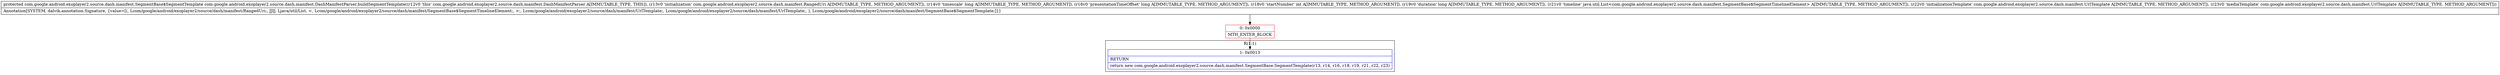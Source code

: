 digraph "CFG forcom.google.android.exoplayer2.source.dash.manifest.DashManifestParser.buildSegmentTemplate(Lcom\/google\/android\/exoplayer2\/source\/dash\/manifest\/RangedUri;JJIJLjava\/util\/List;Lcom\/google\/android\/exoplayer2\/source\/dash\/manifest\/UrlTemplate;Lcom\/google\/android\/exoplayer2\/source\/dash\/manifest\/UrlTemplate;)Lcom\/google\/android\/exoplayer2\/source\/dash\/manifest\/SegmentBase$SegmentTemplate;" {
subgraph cluster_Region_1294100206 {
label = "R(1:1)";
node [shape=record,color=blue];
Node_1 [shape=record,label="{1\:\ 0x0013|RETURN\l|return new com.google.android.exoplayer2.source.dash.manifest.SegmentBase.SegmentTemplate(r13, r14, r16, r18, r19, r21, r22, r23)\l}"];
}
Node_0 [shape=record,color=red,label="{0\:\ 0x0000|MTH_ENTER_BLOCK\l}"];
MethodNode[shape=record,label="{protected com.google.android.exoplayer2.source.dash.manifest.SegmentBase$SegmentTemplate com.google.android.exoplayer2.source.dash.manifest.DashManifestParser.buildSegmentTemplate((r12v0 'this' com.google.android.exoplayer2.source.dash.manifest.DashManifestParser A[IMMUTABLE_TYPE, THIS]), (r13v0 'initialization' com.google.android.exoplayer2.source.dash.manifest.RangedUri A[IMMUTABLE_TYPE, METHOD_ARGUMENT]), (r14v0 'timescale' long A[IMMUTABLE_TYPE, METHOD_ARGUMENT]), (r16v0 'presentationTimeOffset' long A[IMMUTABLE_TYPE, METHOD_ARGUMENT]), (r18v0 'startNumber' int A[IMMUTABLE_TYPE, METHOD_ARGUMENT]), (r19v0 'duration' long A[IMMUTABLE_TYPE, METHOD_ARGUMENT]), (r21v0 'timeline' java.util.List\<com.google.android.exoplayer2.source.dash.manifest.SegmentBase$SegmentTimelineElement\> A[IMMUTABLE_TYPE, METHOD_ARGUMENT]), (r22v0 'initializationTemplate' com.google.android.exoplayer2.source.dash.manifest.UrlTemplate A[IMMUTABLE_TYPE, METHOD_ARGUMENT]), (r23v0 'mediaTemplate' com.google.android.exoplayer2.source.dash.manifest.UrlTemplate A[IMMUTABLE_TYPE, METHOD_ARGUMENT]))  | Annotation[SYSTEM, dalvik.annotation.Signature, \{value=[(, Lcom\/google\/android\/exoplayer2\/source\/dash\/manifest\/RangedUri;, JJIJ, Ljava\/util\/List, \<, Lcom\/google\/android\/exoplayer2\/source\/dash\/manifest\/SegmentBase$SegmentTimelineElement;, \>;, Lcom\/google\/android\/exoplayer2\/source\/dash\/manifest\/UrlTemplate;, Lcom\/google\/android\/exoplayer2\/source\/dash\/manifest\/UrlTemplate;, ), Lcom\/google\/android\/exoplayer2\/source\/dash\/manifest\/SegmentBase$SegmentTemplate;]\}]\l}"];
MethodNode -> Node_0;
Node_0 -> Node_1;
}

